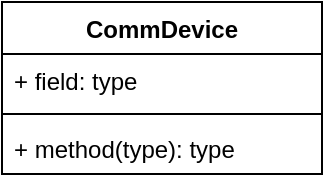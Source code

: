 <mxfile version="24.6.4" type="github">
  <diagram name="Page-1" id="SM_NERUJ3dnt5lTOhVBZ">
    <mxGraphModel dx="746" dy="458" grid="1" gridSize="10" guides="1" tooltips="1" connect="1" arrows="1" fold="1" page="1" pageScale="1" pageWidth="850" pageHeight="1100" math="0" shadow="0">
      <root>
        <mxCell id="0" />
        <mxCell id="1" parent="0" />
        <mxCell id="j_G3NL1udsLklxTixIO5-1" value="CommDevice" style="swimlane;fontStyle=1;align=center;verticalAlign=top;childLayout=stackLayout;horizontal=1;startSize=26;horizontalStack=0;resizeParent=1;resizeParentMax=0;resizeLast=0;collapsible=1;marginBottom=0;whiteSpace=wrap;html=1;" vertex="1" parent="1">
          <mxGeometry x="120" y="40" width="160" height="86" as="geometry" />
        </mxCell>
        <mxCell id="j_G3NL1udsLklxTixIO5-2" value="+ field: type" style="text;strokeColor=none;fillColor=none;align=left;verticalAlign=top;spacingLeft=4;spacingRight=4;overflow=hidden;rotatable=0;points=[[0,0.5],[1,0.5]];portConstraint=eastwest;whiteSpace=wrap;html=1;" vertex="1" parent="j_G3NL1udsLklxTixIO5-1">
          <mxGeometry y="26" width="160" height="26" as="geometry" />
        </mxCell>
        <mxCell id="j_G3NL1udsLklxTixIO5-3" value="" style="line;strokeWidth=1;fillColor=none;align=left;verticalAlign=middle;spacingTop=-1;spacingLeft=3;spacingRight=3;rotatable=0;labelPosition=right;points=[];portConstraint=eastwest;strokeColor=inherit;" vertex="1" parent="j_G3NL1udsLklxTixIO5-1">
          <mxGeometry y="52" width="160" height="8" as="geometry" />
        </mxCell>
        <mxCell id="j_G3NL1udsLklxTixIO5-4" value="+ method(type): type" style="text;strokeColor=none;fillColor=none;align=left;verticalAlign=top;spacingLeft=4;spacingRight=4;overflow=hidden;rotatable=0;points=[[0,0.5],[1,0.5]];portConstraint=eastwest;whiteSpace=wrap;html=1;" vertex="1" parent="j_G3NL1udsLklxTixIO5-1">
          <mxGeometry y="60" width="160" height="26" as="geometry" />
        </mxCell>
      </root>
    </mxGraphModel>
  </diagram>
</mxfile>
